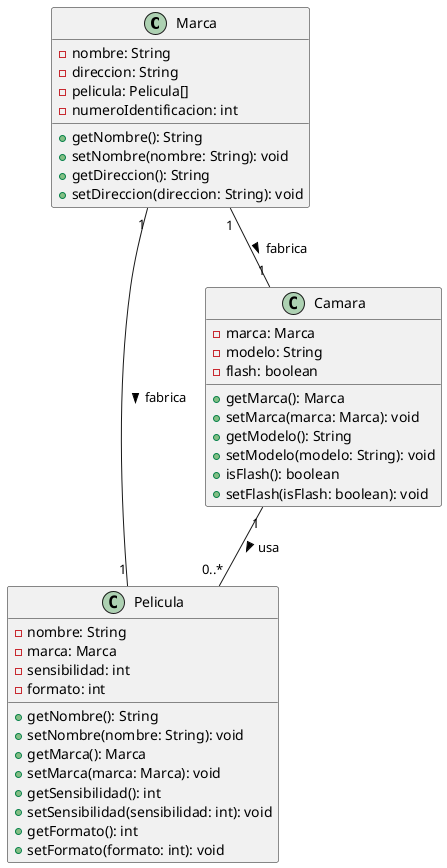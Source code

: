 @startuml
class Marca{
- nombre: String
- direccion: String
- pelicula: Pelicula[]
- numeroIdentificacion: int
+ getNombre(): String
+ setNombre(nombre: String): void
+ getDireccion(): String
+ setDireccion(direccion: String): void
}

class Pelicula{
- nombre: String
- marca: Marca
- sensibilidad: int
- formato: int
+ getNombre(): String
+ setNombre(nombre: String): void
+ getMarca(): Marca
+ setMarca(marca: Marca): void
+ getSensibilidad(): int
+ setSensibilidad(sensibilidad: int): void
+ getFormato(): int
+ setFormato(formato: int): void
}

class Camara{
- marca: Marca
- modelo: String
- flash: boolean
+ getMarca(): Marca
+ setMarca(marca: Marca): void
+ getModelo(): String
+ setModelo(modelo: String): void
+ isFlash(): boolean
+ setFlash(isFlash: boolean): void
}

Marca "1" -- "1" Pelicula : fabrica >
Marca "1" -- "1" Camara : fabrica >
Camara "1" -- "0..*" Pelicula : usa >
@enduml